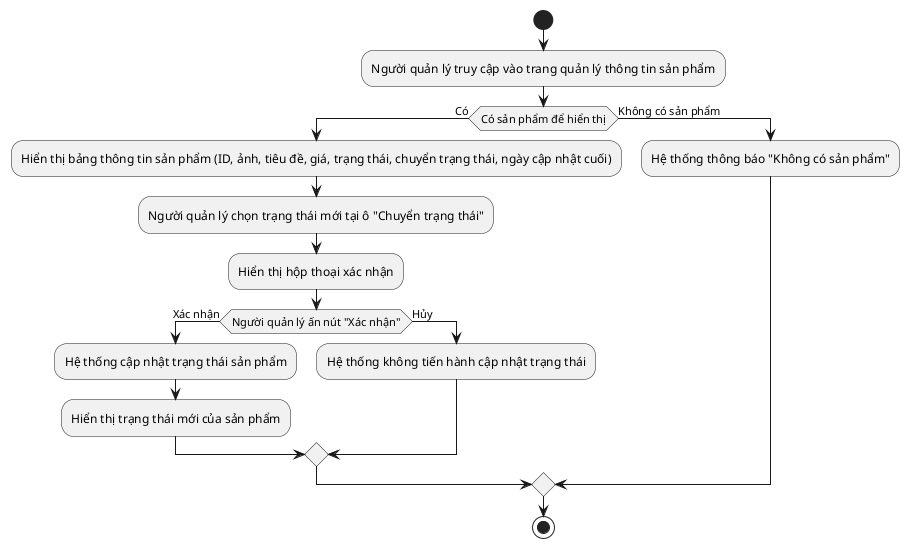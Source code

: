 @startuml
start

:Người quản lý truy cập vào trang quản lý thông tin sản phẩm;
if (Có sản phẩm để hiển thị) then (Có)
    :Hiển thị bảng thông tin sản phẩm (ID, ảnh, tiêu đề, giá, trạng thái, chuyển trạng thái, ngày cập nhật cuối);
    :Người quản lý chọn trạng thái mới tại ô "Chuyển trạng thái";
    :Hiển thị hộp thoại xác nhận;
    if (Người quản lý ấn nút "Xác nhận") then (Xác nhận)
        :Hệ thống cập nhật trạng thái sản phẩm;
        :Hiển thị trạng thái mới của sản phẩm;
    else (Hủy)
        :Hệ thống không tiến hành cập nhật trạng thái;
    endif
else (Không có sản phẩm)
    :Hệ thống thông báo "Không có sản phẩm";
endif

stop
@enduml
